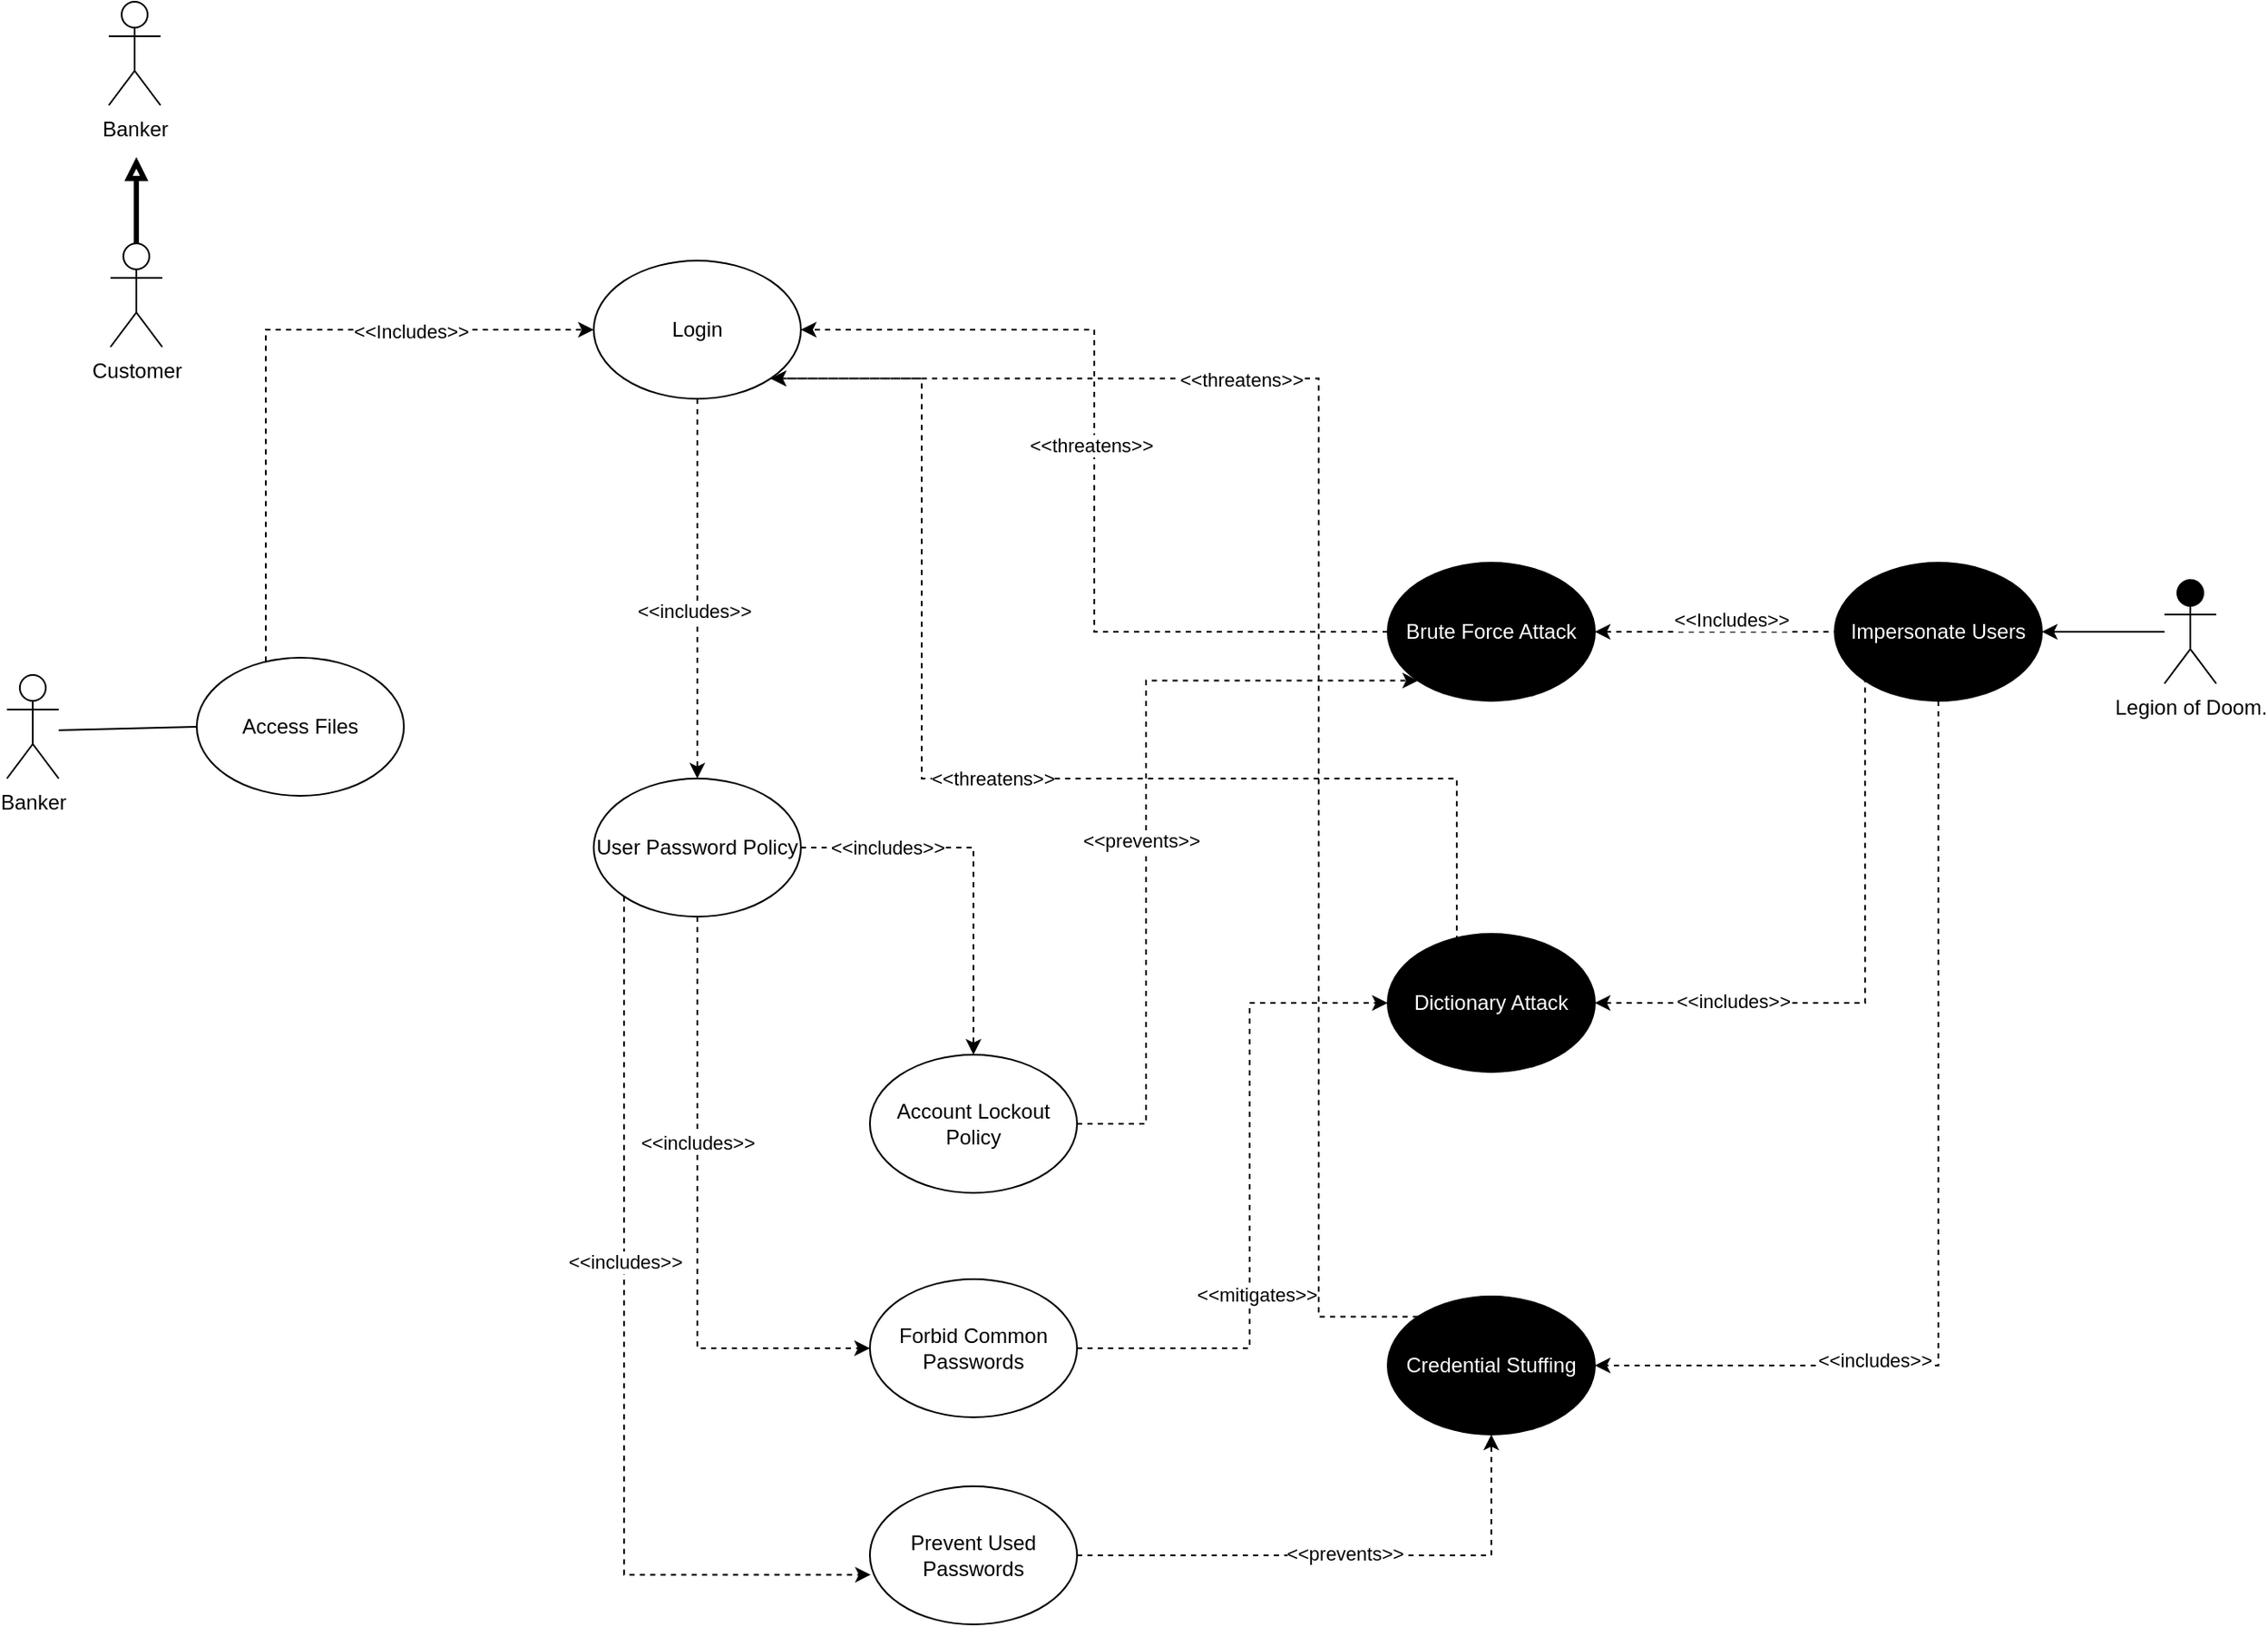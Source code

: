 <mxfile version="21.8.1" type="device">
  <diagram id="7q6WzZqFf9v9yzIv_zda" name="Use case">
    <mxGraphModel dx="1027" dy="923" grid="1" gridSize="10" guides="1" tooltips="1" connect="1" arrows="1" fold="1" page="1" pageScale="1" pageWidth="850" pageHeight="1100" math="0" shadow="0">
      <root>
        <mxCell id="0" />
        <mxCell id="1" parent="0" />
        <mxCell id="SSoZlEEdxV4zL4xD8buy-2" value="Banker" style="shape=umlActor;verticalLabelPosition=bottom;verticalAlign=top;html=1;outlineConnect=0;fillColor=#FFFFFF;" parent="1" vertex="1">
          <mxGeometry x="10" y="420" width="30" height="60" as="geometry" />
        </mxCell>
        <mxCell id="SSoZlEEdxV4zL4xD8buy-3" value="" style="endArrow=none;html=1;entryX=0;entryY=0.5;entryDx=0;entryDy=0;" parent="1" target="SSoZlEEdxV4zL4xD8buy-4" edge="1">
          <mxGeometry width="50" height="50" relative="1" as="geometry">
            <mxPoint x="40" y="452" as="sourcePoint" />
            <mxPoint x="130" y="452" as="targetPoint" />
          </mxGeometry>
        </mxCell>
        <mxCell id="WDBh8lspaIzGpVAFnXx1-54" style="edgeStyle=orthogonalEdgeStyle;rounded=0;orthogonalLoop=1;jettySize=auto;html=1;entryX=0;entryY=0.5;entryDx=0;entryDy=0;dashed=1;startArrow=none;startFill=0;" parent="1" source="SSoZlEEdxV4zL4xD8buy-4" target="WDBh8lspaIzGpVAFnXx1-20" edge="1">
          <mxGeometry relative="1" as="geometry">
            <Array as="points">
              <mxPoint x="160" y="220" />
            </Array>
          </mxGeometry>
        </mxCell>
        <mxCell id="WDBh8lspaIzGpVAFnXx1-55" value="&amp;lt;&amp;lt;Includes&amp;gt;&amp;gt;" style="edgeLabel;html=1;align=center;verticalAlign=middle;resizable=0;points=[];" parent="WDBh8lspaIzGpVAFnXx1-54" vertex="1" connectable="0">
          <mxGeometry x="0.14" y="-1" relative="1" as="geometry">
            <mxPoint x="58" as="offset" />
          </mxGeometry>
        </mxCell>
        <mxCell id="SSoZlEEdxV4zL4xD8buy-4" value="Access Files" style="ellipse;whiteSpace=wrap;html=1;fillColor=#FFFFFF;" parent="1" vertex="1">
          <mxGeometry x="120" y="410" width="120" height="80" as="geometry" />
        </mxCell>
        <mxCell id="DpasSYvLT4srTrbNIKuE-35" style="edgeStyle=orthogonalEdgeStyle;rounded=0;orthogonalLoop=1;jettySize=auto;html=1;entryX=1;entryY=0.5;entryDx=0;entryDy=0;" edge="1" parent="1" source="okeo2Aa4OqrN3XAgRoa3-4" target="okeo2Aa4OqrN3XAgRoa3-7">
          <mxGeometry relative="1" as="geometry" />
        </mxCell>
        <mxCell id="okeo2Aa4OqrN3XAgRoa3-4" value="&lt;div&gt;Legion of Doom.&lt;/div&gt;&lt;div&gt;&lt;br&gt;&lt;/div&gt;" style="shape=umlActor;verticalLabelPosition=bottom;verticalAlign=top;html=1;outlineConnect=0;fillColor=#000000;" parent="1" vertex="1">
          <mxGeometry x="1260" y="365" width="30" height="60" as="geometry" />
        </mxCell>
        <mxCell id="DpasSYvLT4srTrbNIKuE-27" style="edgeStyle=orthogonalEdgeStyle;rounded=0;orthogonalLoop=1;jettySize=auto;html=1;exitX=0.5;exitY=1;exitDx=0;exitDy=0;entryX=1;entryY=0.5;entryDx=0;entryDy=0;dashed=1;" edge="1" parent="1" source="okeo2Aa4OqrN3XAgRoa3-7" target="WDBh8lspaIzGpVAFnXx1-24">
          <mxGeometry relative="1" as="geometry" />
        </mxCell>
        <mxCell id="DpasSYvLT4srTrbNIKuE-28" value="&amp;lt;&amp;lt;includes&amp;gt;&amp;gt;" style="edgeLabel;html=1;align=center;verticalAlign=middle;resizable=0;points=[];" vertex="1" connectable="0" parent="DpasSYvLT4srTrbNIKuE-27">
          <mxGeometry x="0.446" y="-3" relative="1" as="geometry">
            <mxPoint as="offset" />
          </mxGeometry>
        </mxCell>
        <mxCell id="okeo2Aa4OqrN3XAgRoa3-7" value="Impersonate Users" style="ellipse;whiteSpace=wrap;html=1;fillColor=#000000;fontColor=#FFFFFF;" parent="1" vertex="1">
          <mxGeometry x="1069" y="355" width="120" height="80" as="geometry" />
        </mxCell>
        <mxCell id="DpasSYvLT4srTrbNIKuE-7" style="edgeStyle=orthogonalEdgeStyle;rounded=0;orthogonalLoop=1;jettySize=auto;html=1;entryX=0;entryY=1;entryDx=0;entryDy=0;dashed=1;" edge="1" parent="1" source="WDBh8lspaIzGpVAFnXx1-3" target="WDBh8lspaIzGpVAFnXx1-26">
          <mxGeometry relative="1" as="geometry">
            <Array as="points">
              <mxPoint x="670" y="680" />
              <mxPoint x="670" y="423" />
            </Array>
          </mxGeometry>
        </mxCell>
        <mxCell id="DpasSYvLT4srTrbNIKuE-8" value="&amp;lt;&amp;lt;prevents&amp;gt;&amp;gt;" style="edgeLabel;html=1;align=center;verticalAlign=middle;resizable=0;points=[];" vertex="1" connectable="0" parent="DpasSYvLT4srTrbNIKuE-7">
          <mxGeometry x="-0.1" y="3" relative="1" as="geometry">
            <mxPoint as="offset" />
          </mxGeometry>
        </mxCell>
        <mxCell id="WDBh8lspaIzGpVAFnXx1-3" value="Account Lockout Policy" style="ellipse;whiteSpace=wrap;html=1;" parent="1" vertex="1">
          <mxGeometry x="510" y="640" width="120" height="80" as="geometry" />
        </mxCell>
        <mxCell id="DpasSYvLT4srTrbNIKuE-23" style="edgeStyle=orthogonalEdgeStyle;rounded=0;orthogonalLoop=1;jettySize=auto;html=1;dashed=1;" edge="1" parent="1" source="WDBh8lspaIzGpVAFnXx1-9" target="WDBh8lspaIzGpVAFnXx1-25">
          <mxGeometry relative="1" as="geometry">
            <Array as="points">
              <mxPoint x="730" y="810" />
              <mxPoint x="730" y="610" />
            </Array>
          </mxGeometry>
        </mxCell>
        <mxCell id="DpasSYvLT4srTrbNIKuE-24" value="&amp;lt;&amp;lt;mitigates&amp;gt;&amp;gt;" style="edgeLabel;html=1;align=center;verticalAlign=middle;resizable=0;points=[];" vertex="1" connectable="0" parent="DpasSYvLT4srTrbNIKuE-23">
          <mxGeometry x="-0.331" y="-4" relative="1" as="geometry">
            <mxPoint y="-4" as="offset" />
          </mxGeometry>
        </mxCell>
        <mxCell id="WDBh8lspaIzGpVAFnXx1-9" value="Forbid Common Passwords" style="ellipse;whiteSpace=wrap;html=1;fillColor=#FFFFFF;" parent="1" vertex="1">
          <mxGeometry x="510" y="770" width="120" height="80" as="geometry" />
        </mxCell>
        <mxCell id="DpasSYvLT4srTrbNIKuE-10" style="edgeStyle=orthogonalEdgeStyle;rounded=0;orthogonalLoop=1;jettySize=auto;html=1;dashed=1;" edge="1" parent="1" source="WDBh8lspaIzGpVAFnXx1-20" target="DpasSYvLT4srTrbNIKuE-9">
          <mxGeometry relative="1" as="geometry" />
        </mxCell>
        <mxCell id="DpasSYvLT4srTrbNIKuE-11" value="&amp;lt;&amp;lt;includes&amp;gt;&amp;gt;" style="edgeLabel;html=1;align=center;verticalAlign=middle;resizable=0;points=[];" vertex="1" connectable="0" parent="DpasSYvLT4srTrbNIKuE-10">
          <mxGeometry x="0.116" y="-2" relative="1" as="geometry">
            <mxPoint as="offset" />
          </mxGeometry>
        </mxCell>
        <mxCell id="WDBh8lspaIzGpVAFnXx1-20" value="Login" style="ellipse;whiteSpace=wrap;html=1;fillColor=#FFFFFF;" parent="1" vertex="1">
          <mxGeometry x="350" y="180" width="120" height="80" as="geometry" />
        </mxCell>
        <mxCell id="DpasSYvLT4srTrbNIKuE-31" style="edgeStyle=orthogonalEdgeStyle;rounded=0;orthogonalLoop=1;jettySize=auto;html=1;exitX=0;exitY=0;exitDx=0;exitDy=0;entryX=1;entryY=1;entryDx=0;entryDy=0;dashed=1;" edge="1" parent="1" source="WDBh8lspaIzGpVAFnXx1-24" target="WDBh8lspaIzGpVAFnXx1-20">
          <mxGeometry relative="1" as="geometry">
            <Array as="points">
              <mxPoint x="770" y="792" />
              <mxPoint x="770" y="248" />
            </Array>
          </mxGeometry>
        </mxCell>
        <mxCell id="DpasSYvLT4srTrbNIKuE-32" value="&amp;lt;&amp;lt;threatens&amp;gt;&amp;gt;" style="edgeLabel;html=1;align=center;verticalAlign=middle;resizable=0;points=[];" vertex="1" connectable="0" parent="DpasSYvLT4srTrbNIKuE-31">
          <mxGeometry x="0.407" relative="1" as="geometry">
            <mxPoint as="offset" />
          </mxGeometry>
        </mxCell>
        <mxCell id="WDBh8lspaIzGpVAFnXx1-24" value="Credential Stuffing" style="ellipse;whiteSpace=wrap;html=1;fillColor=#000000;fontColor=#ffffff;" parent="1" vertex="1">
          <mxGeometry x="810" y="780" width="120" height="80" as="geometry" />
        </mxCell>
        <mxCell id="DpasSYvLT4srTrbNIKuE-14" style="edgeStyle=orthogonalEdgeStyle;rounded=0;orthogonalLoop=1;jettySize=auto;html=1;exitX=1;exitY=0.5;exitDx=0;exitDy=0;entryX=0;entryY=1;entryDx=0;entryDy=0;dashed=1;startArrow=classic;startFill=1;endArrow=none;endFill=0;" edge="1" parent="1" source="WDBh8lspaIzGpVAFnXx1-25" target="okeo2Aa4OqrN3XAgRoa3-7">
          <mxGeometry relative="1" as="geometry">
            <Array as="points">
              <mxPoint x="1087" y="610" />
            </Array>
          </mxGeometry>
        </mxCell>
        <mxCell id="DpasSYvLT4srTrbNIKuE-15" value="&amp;lt;&amp;lt;includes&amp;gt;&amp;gt;" style="edgeLabel;html=1;align=center;verticalAlign=middle;resizable=0;points=[];" vertex="1" connectable="0" parent="DpasSYvLT4srTrbNIKuE-14">
          <mxGeometry x="-0.08" relative="1" as="geometry">
            <mxPoint x="-77" as="offset" />
          </mxGeometry>
        </mxCell>
        <mxCell id="DpasSYvLT4srTrbNIKuE-17" style="edgeStyle=orthogonalEdgeStyle;rounded=0;orthogonalLoop=1;jettySize=auto;html=1;exitX=0;exitY=0;exitDx=0;exitDy=0;entryX=1;entryY=1;entryDx=0;entryDy=0;dashed=1;" edge="1" parent="1" source="WDBh8lspaIzGpVAFnXx1-25" target="WDBh8lspaIzGpVAFnXx1-20">
          <mxGeometry relative="1" as="geometry">
            <Array as="points">
              <mxPoint x="850" y="582" />
              <mxPoint x="850" y="480" />
              <mxPoint x="540" y="480" />
              <mxPoint x="540" y="248" />
            </Array>
          </mxGeometry>
        </mxCell>
        <mxCell id="DpasSYvLT4srTrbNIKuE-18" value="&amp;lt;&amp;lt;threatens&amp;gt;&amp;gt;" style="edgeLabel;html=1;align=center;verticalAlign=middle;resizable=0;points=[];" vertex="1" connectable="0" parent="DpasSYvLT4srTrbNIKuE-17">
          <mxGeometry x="-0.653" relative="1" as="geometry">
            <mxPoint x="-263" as="offset" />
          </mxGeometry>
        </mxCell>
        <mxCell id="WDBh8lspaIzGpVAFnXx1-25" value="Dictionary Attack" style="ellipse;whiteSpace=wrap;html=1;fillColor=#000000;fontColor=#ffffff;" parent="1" vertex="1">
          <mxGeometry x="810" y="570" width="120" height="80" as="geometry" />
        </mxCell>
        <mxCell id="DpasSYvLT4srTrbNIKuE-3" style="edgeStyle=orthogonalEdgeStyle;rounded=0;orthogonalLoop=1;jettySize=auto;html=1;entryX=1;entryY=0.5;entryDx=0;entryDy=0;dashed=1;" edge="1" parent="1" source="WDBh8lspaIzGpVAFnXx1-26" target="WDBh8lspaIzGpVAFnXx1-20">
          <mxGeometry relative="1" as="geometry" />
        </mxCell>
        <mxCell id="DpasSYvLT4srTrbNIKuE-4" value="&amp;lt;&amp;lt;threatens&amp;gt;&amp;gt;" style="edgeLabel;html=1;align=center;verticalAlign=middle;resizable=0;points=[];" vertex="1" connectable="0" parent="DpasSYvLT4srTrbNIKuE-3">
          <mxGeometry x="0.228" y="2" relative="1" as="geometry">
            <mxPoint y="38" as="offset" />
          </mxGeometry>
        </mxCell>
        <mxCell id="WDBh8lspaIzGpVAFnXx1-26" value="Brute Force Attack" style="ellipse;whiteSpace=wrap;html=1;fillColor=#000000;fontColor=#ffffff;" parent="1" vertex="1">
          <mxGeometry x="810" y="355" width="120" height="80" as="geometry" />
        </mxCell>
        <mxCell id="WDBh8lspaIzGpVAFnXx1-32" value="" style="endArrow=none;dashed=1;html=1;strokeWidth=1;rounded=0;exitX=1;exitY=0.5;exitDx=0;exitDy=0;startArrow=classic;startFill=1;" parent="1" source="WDBh8lspaIzGpVAFnXx1-26" target="okeo2Aa4OqrN3XAgRoa3-7" edge="1">
          <mxGeometry width="50" height="50" relative="1" as="geometry">
            <mxPoint x="1029" y="495" as="sourcePoint" />
            <mxPoint x="1079" y="445" as="targetPoint" />
          </mxGeometry>
        </mxCell>
        <mxCell id="WDBh8lspaIzGpVAFnXx1-37" value="&amp;lt;&amp;lt;Includes&amp;gt;&amp;gt;" style="edgeLabel;html=1;align=center;verticalAlign=middle;resizable=0;points=[];" parent="WDBh8lspaIzGpVAFnXx1-32" vertex="1" connectable="0">
          <mxGeometry x="-0.216" y="5" relative="1" as="geometry">
            <mxPoint x="24" y="-2" as="offset" />
          </mxGeometry>
        </mxCell>
        <mxCell id="WDBh8lspaIzGpVAFnXx1-64" value="Banker" style="shape=umlActor;verticalLabelPosition=bottom;verticalAlign=top;html=1;outlineConnect=0;fillColor=#FFFFFF;" parent="1" vertex="1">
          <mxGeometry x="69" y="30" width="30" height="60" as="geometry" />
        </mxCell>
        <mxCell id="WDBh8lspaIzGpVAFnXx1-66" style="edgeStyle=orthogonalEdgeStyle;rounded=0;orthogonalLoop=1;jettySize=auto;html=1;endArrow=block;endFill=0;strokeWidth=3;" parent="1" source="WDBh8lspaIzGpVAFnXx1-65" edge="1">
          <mxGeometry relative="1" as="geometry">
            <mxPoint x="85" y="120" as="targetPoint" />
          </mxGeometry>
        </mxCell>
        <mxCell id="WDBh8lspaIzGpVAFnXx1-65" value="Customer" style="shape=umlActor;verticalLabelPosition=bottom;verticalAlign=top;html=1;outlineConnect=0;fillColor=#FFFFFF;" parent="1" vertex="1">
          <mxGeometry x="70" y="170" width="30" height="60" as="geometry" />
        </mxCell>
        <mxCell id="DpasSYvLT4srTrbNIKuE-12" style="edgeStyle=orthogonalEdgeStyle;rounded=0;orthogonalLoop=1;jettySize=auto;html=1;dashed=1;" edge="1" parent="1" source="DpasSYvLT4srTrbNIKuE-9" target="WDBh8lspaIzGpVAFnXx1-3">
          <mxGeometry relative="1" as="geometry" />
        </mxCell>
        <mxCell id="DpasSYvLT4srTrbNIKuE-13" value="&amp;lt;&amp;lt;includes&amp;gt;&amp;gt;" style="edgeLabel;html=1;align=center;verticalAlign=middle;resizable=0;points=[];" vertex="1" connectable="0" parent="DpasSYvLT4srTrbNIKuE-12">
          <mxGeometry y="3" relative="1" as="geometry">
            <mxPoint x="-53" y="-10" as="offset" />
          </mxGeometry>
        </mxCell>
        <mxCell id="DpasSYvLT4srTrbNIKuE-21" style="edgeStyle=orthogonalEdgeStyle;rounded=0;orthogonalLoop=1;jettySize=auto;html=1;exitX=0.5;exitY=1;exitDx=0;exitDy=0;entryX=0;entryY=0.5;entryDx=0;entryDy=0;dashed=1;" edge="1" parent="1" source="DpasSYvLT4srTrbNIKuE-9" target="WDBh8lspaIzGpVAFnXx1-9">
          <mxGeometry relative="1" as="geometry" />
        </mxCell>
        <mxCell id="DpasSYvLT4srTrbNIKuE-22" value="&amp;lt;&amp;lt;includes&amp;gt;&amp;gt;" style="edgeLabel;html=1;align=center;verticalAlign=middle;resizable=0;points=[];" vertex="1" connectable="0" parent="DpasSYvLT4srTrbNIKuE-21">
          <mxGeometry x="-0.251" y="1" relative="1" as="geometry">
            <mxPoint x="-1" as="offset" />
          </mxGeometry>
        </mxCell>
        <mxCell id="DpasSYvLT4srTrbNIKuE-9" value="User Password Policy" style="ellipse;whiteSpace=wrap;html=1;fillColor=#FFFFFF;" vertex="1" parent="1">
          <mxGeometry x="350" y="480" width="120" height="80" as="geometry" />
        </mxCell>
        <mxCell id="DpasSYvLT4srTrbNIKuE-29" style="edgeStyle=orthogonalEdgeStyle;rounded=0;orthogonalLoop=1;jettySize=auto;html=1;entryX=0.5;entryY=1;entryDx=0;entryDy=0;dashed=1;" edge="1" parent="1" source="DpasSYvLT4srTrbNIKuE-16" target="WDBh8lspaIzGpVAFnXx1-24">
          <mxGeometry relative="1" as="geometry" />
        </mxCell>
        <mxCell id="DpasSYvLT4srTrbNIKuE-30" value="&amp;lt;&amp;lt;prevents&amp;gt;&amp;gt;" style="edgeLabel;html=1;align=center;verticalAlign=middle;resizable=0;points=[];" vertex="1" connectable="0" parent="DpasSYvLT4srTrbNIKuE-29">
          <mxGeometry x="-0.002" y="1" relative="1" as="geometry">
            <mxPoint as="offset" />
          </mxGeometry>
        </mxCell>
        <mxCell id="DpasSYvLT4srTrbNIKuE-16" value="Prevent Used Passwords" style="ellipse;whiteSpace=wrap;html=1;fillColor=#FFFFFF;" vertex="1" parent="1">
          <mxGeometry x="510" y="890" width="120" height="80" as="geometry" />
        </mxCell>
        <mxCell id="DpasSYvLT4srTrbNIKuE-25" style="edgeStyle=orthogonalEdgeStyle;rounded=0;orthogonalLoop=1;jettySize=auto;html=1;exitX=0;exitY=1;exitDx=0;exitDy=0;entryX=0.004;entryY=0.64;entryDx=0;entryDy=0;entryPerimeter=0;dashed=1;" edge="1" parent="1" source="DpasSYvLT4srTrbNIKuE-9" target="DpasSYvLT4srTrbNIKuE-16">
          <mxGeometry relative="1" as="geometry">
            <Array as="points">
              <mxPoint x="368" y="941" />
            </Array>
          </mxGeometry>
        </mxCell>
        <mxCell id="DpasSYvLT4srTrbNIKuE-26" value="&amp;lt;&amp;lt;includes&amp;gt;&amp;gt;" style="edgeLabel;html=1;align=center;verticalAlign=middle;resizable=0;points=[];" vertex="1" connectable="0" parent="DpasSYvLT4srTrbNIKuE-25">
          <mxGeometry x="-0.212" relative="1" as="geometry">
            <mxPoint as="offset" />
          </mxGeometry>
        </mxCell>
      </root>
    </mxGraphModel>
  </diagram>
</mxfile>
